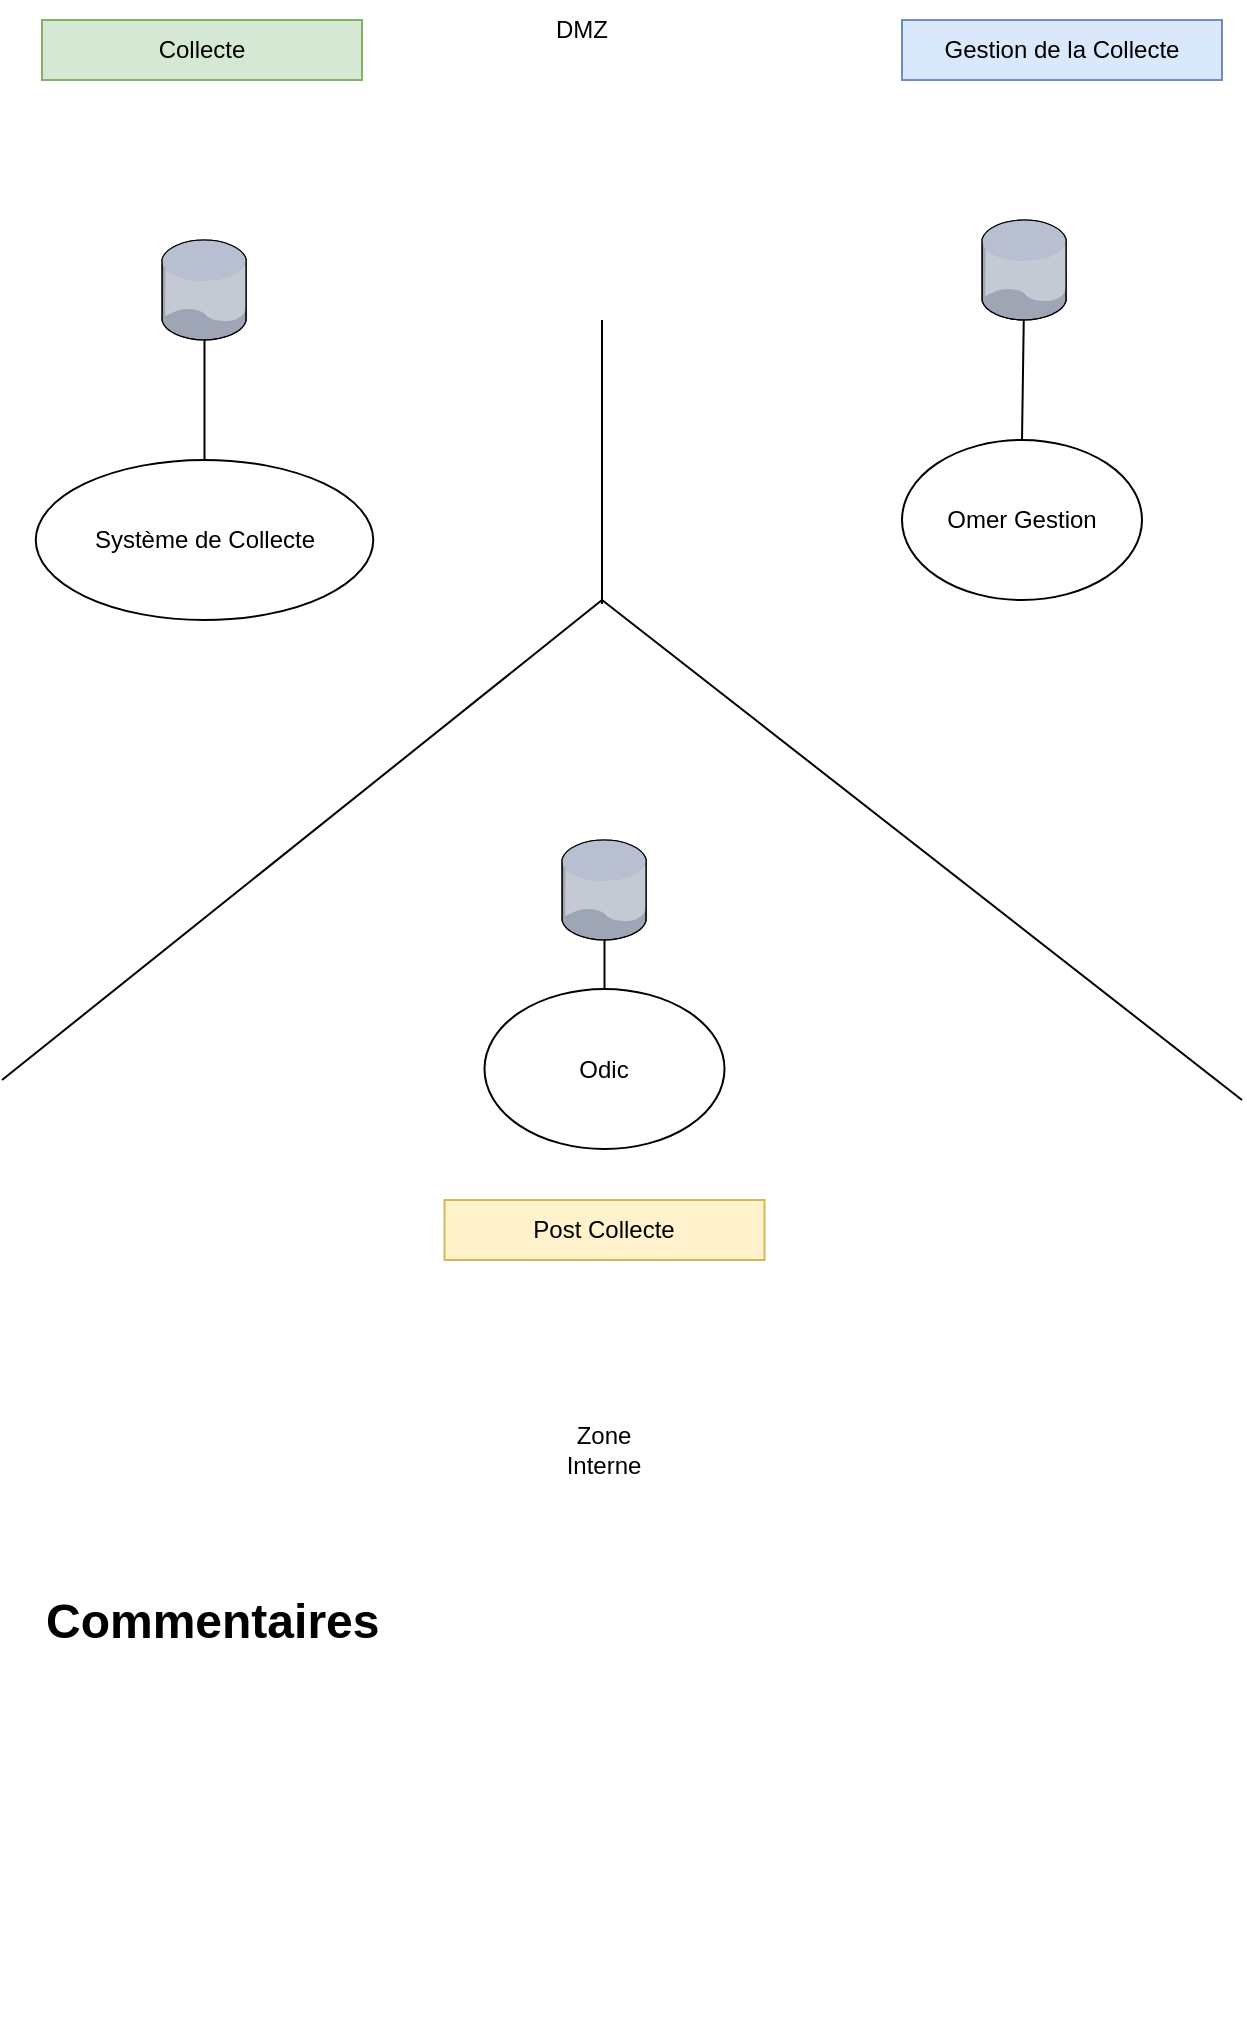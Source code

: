 <mxfile version="24.0.7" type="github">
  <diagram name="Page-1" id="IYuXv-Pi5cnl-ZU0ZB3P">
    <mxGraphModel dx="1434" dy="750" grid="1" gridSize="10" guides="1" tooltips="1" connect="1" arrows="1" fold="1" page="1" pageScale="1" pageWidth="827" pageHeight="1169" math="0" shadow="0">
      <root>
        <mxCell id="0" />
        <mxCell id="1" parent="0" />
        <mxCell id="sqhxOelxg33xezJtGO6u-1" value="" style="endArrow=none;html=1;rounded=0;" edge="1" parent="1">
          <mxGeometry width="50" height="50" relative="1" as="geometry">
            <mxPoint x="390" y="312" as="sourcePoint" />
            <mxPoint x="390" y="170" as="targetPoint" />
          </mxGeometry>
        </mxCell>
        <mxCell id="sqhxOelxg33xezJtGO6u-2" value="" style="endArrow=none;html=1;rounded=0;" edge="1" parent="1">
          <mxGeometry width="50" height="50" relative="1" as="geometry">
            <mxPoint x="90" y="550" as="sourcePoint" />
            <mxPoint x="390" y="310" as="targetPoint" />
          </mxGeometry>
        </mxCell>
        <mxCell id="sqhxOelxg33xezJtGO6u-3" value="" style="endArrow=none;html=1;rounded=0;" edge="1" parent="1">
          <mxGeometry width="50" height="50" relative="1" as="geometry">
            <mxPoint x="710" y="560" as="sourcePoint" />
            <mxPoint x="390" y="310" as="targetPoint" />
          </mxGeometry>
        </mxCell>
        <mxCell id="sqhxOelxg33xezJtGO6u-4" value="" style="verticalLabelPosition=bottom;sketch=0;aspect=fixed;html=1;verticalAlign=top;strokeColor=none;align=center;outlineConnect=0;shape=mxgraph.citrix.database;" vertex="1" parent="1">
          <mxGeometry x="580" y="120" width="42.5" height="50" as="geometry" />
        </mxCell>
        <mxCell id="sqhxOelxg33xezJtGO6u-5" value="" style="verticalLabelPosition=bottom;sketch=0;aspect=fixed;html=1;verticalAlign=top;strokeColor=none;align=center;outlineConnect=0;shape=mxgraph.citrix.database;" vertex="1" parent="1">
          <mxGeometry x="170" y="130" width="42.5" height="50" as="geometry" />
        </mxCell>
        <mxCell id="sqhxOelxg33xezJtGO6u-6" value="" style="verticalLabelPosition=bottom;sketch=0;aspect=fixed;html=1;verticalAlign=top;strokeColor=none;align=center;outlineConnect=0;shape=mxgraph.citrix.database;" vertex="1" parent="1">
          <mxGeometry x="370" y="430" width="42.5" height="50" as="geometry" />
        </mxCell>
        <mxCell id="sqhxOelxg33xezJtGO6u-7" value="Gestion de la Collecte" style="text;html=1;align=center;verticalAlign=middle;whiteSpace=wrap;rounded=0;fillColor=#dae8fc;strokeColor=#6c8ebf;" vertex="1" parent="1">
          <mxGeometry x="540" y="20" width="160" height="30" as="geometry" />
        </mxCell>
        <mxCell id="sqhxOelxg33xezJtGO6u-8" value="Collecte" style="text;html=1;align=center;verticalAlign=middle;whiteSpace=wrap;rounded=0;fillColor=#d5e8d4;strokeColor=#82b366;" vertex="1" parent="1">
          <mxGeometry x="110" y="20" width="160" height="30" as="geometry" />
        </mxCell>
        <mxCell id="sqhxOelxg33xezJtGO6u-9" value="Post Collecte" style="text;html=1;align=center;verticalAlign=middle;whiteSpace=wrap;rounded=0;fillColor=#fff2cc;strokeColor=#d6b656;" vertex="1" parent="1">
          <mxGeometry x="311.25" y="610" width="160" height="30" as="geometry" />
        </mxCell>
        <mxCell id="sqhxOelxg33xezJtGO6u-10" value="Système de Collecte" style="ellipse;whiteSpace=wrap;html=1;" vertex="1" parent="1">
          <mxGeometry x="106.88" y="240" width="168.75" height="80" as="geometry" />
        </mxCell>
        <mxCell id="sqhxOelxg33xezJtGO6u-11" value="Omer Gestion" style="ellipse;whiteSpace=wrap;html=1;" vertex="1" parent="1">
          <mxGeometry x="540" y="230" width="120" height="80" as="geometry" />
        </mxCell>
        <mxCell id="sqhxOelxg33xezJtGO6u-12" value="Odic" style="ellipse;whiteSpace=wrap;html=1;" vertex="1" parent="1">
          <mxGeometry x="331.25" y="504.5" width="120" height="80" as="geometry" />
        </mxCell>
        <mxCell id="sqhxOelxg33xezJtGO6u-13" value="" style="endArrow=none;html=1;rounded=0;" edge="1" parent="1" source="sqhxOelxg33xezJtGO6u-12" target="sqhxOelxg33xezJtGO6u-6">
          <mxGeometry width="50" height="50" relative="1" as="geometry">
            <mxPoint x="230" y="540" as="sourcePoint" />
            <mxPoint x="280" y="490" as="targetPoint" />
          </mxGeometry>
        </mxCell>
        <mxCell id="sqhxOelxg33xezJtGO6u-14" value="" style="endArrow=none;html=1;rounded=0;exitX=0.5;exitY=0;exitDx=0;exitDy=0;" edge="1" parent="1" source="sqhxOelxg33xezJtGO6u-10" target="sqhxOelxg33xezJtGO6u-5">
          <mxGeometry width="50" height="50" relative="1" as="geometry">
            <mxPoint x="260" y="210" as="sourcePoint" />
            <mxPoint x="310" y="160" as="targetPoint" />
          </mxGeometry>
        </mxCell>
        <mxCell id="sqhxOelxg33xezJtGO6u-15" value="" style="endArrow=none;html=1;rounded=0;exitX=0.5;exitY=0;exitDx=0;exitDy=0;" edge="1" parent="1" source="sqhxOelxg33xezJtGO6u-11" target="sqhxOelxg33xezJtGO6u-4">
          <mxGeometry width="50" height="50" relative="1" as="geometry">
            <mxPoint x="490" y="240" as="sourcePoint" />
            <mxPoint x="540" y="190" as="targetPoint" />
          </mxGeometry>
        </mxCell>
        <mxCell id="sqhxOelxg33xezJtGO6u-20" value="DMZ" style="text;html=1;align=center;verticalAlign=middle;whiteSpace=wrap;rounded=0;" vertex="1" parent="1">
          <mxGeometry x="350" y="10" width="60" height="30" as="geometry" />
        </mxCell>
        <mxCell id="sqhxOelxg33xezJtGO6u-21" value="Zone Interne" style="text;html=1;align=center;verticalAlign=middle;whiteSpace=wrap;rounded=0;" vertex="1" parent="1">
          <mxGeometry x="361" y="720" width="60" height="30" as="geometry" />
        </mxCell>
        <mxCell id="sqhxOelxg33xezJtGO6u-22" value="&lt;h1 style=&quot;margin-top: 0px;&quot;&gt;Commentaires&lt;/h1&gt;" style="text;html=1;whiteSpace=wrap;overflow=hidden;rounded=0;" vertex="1" parent="1">
          <mxGeometry x="110" y="800" width="580" height="220" as="geometry" />
        </mxCell>
      </root>
    </mxGraphModel>
  </diagram>
</mxfile>
